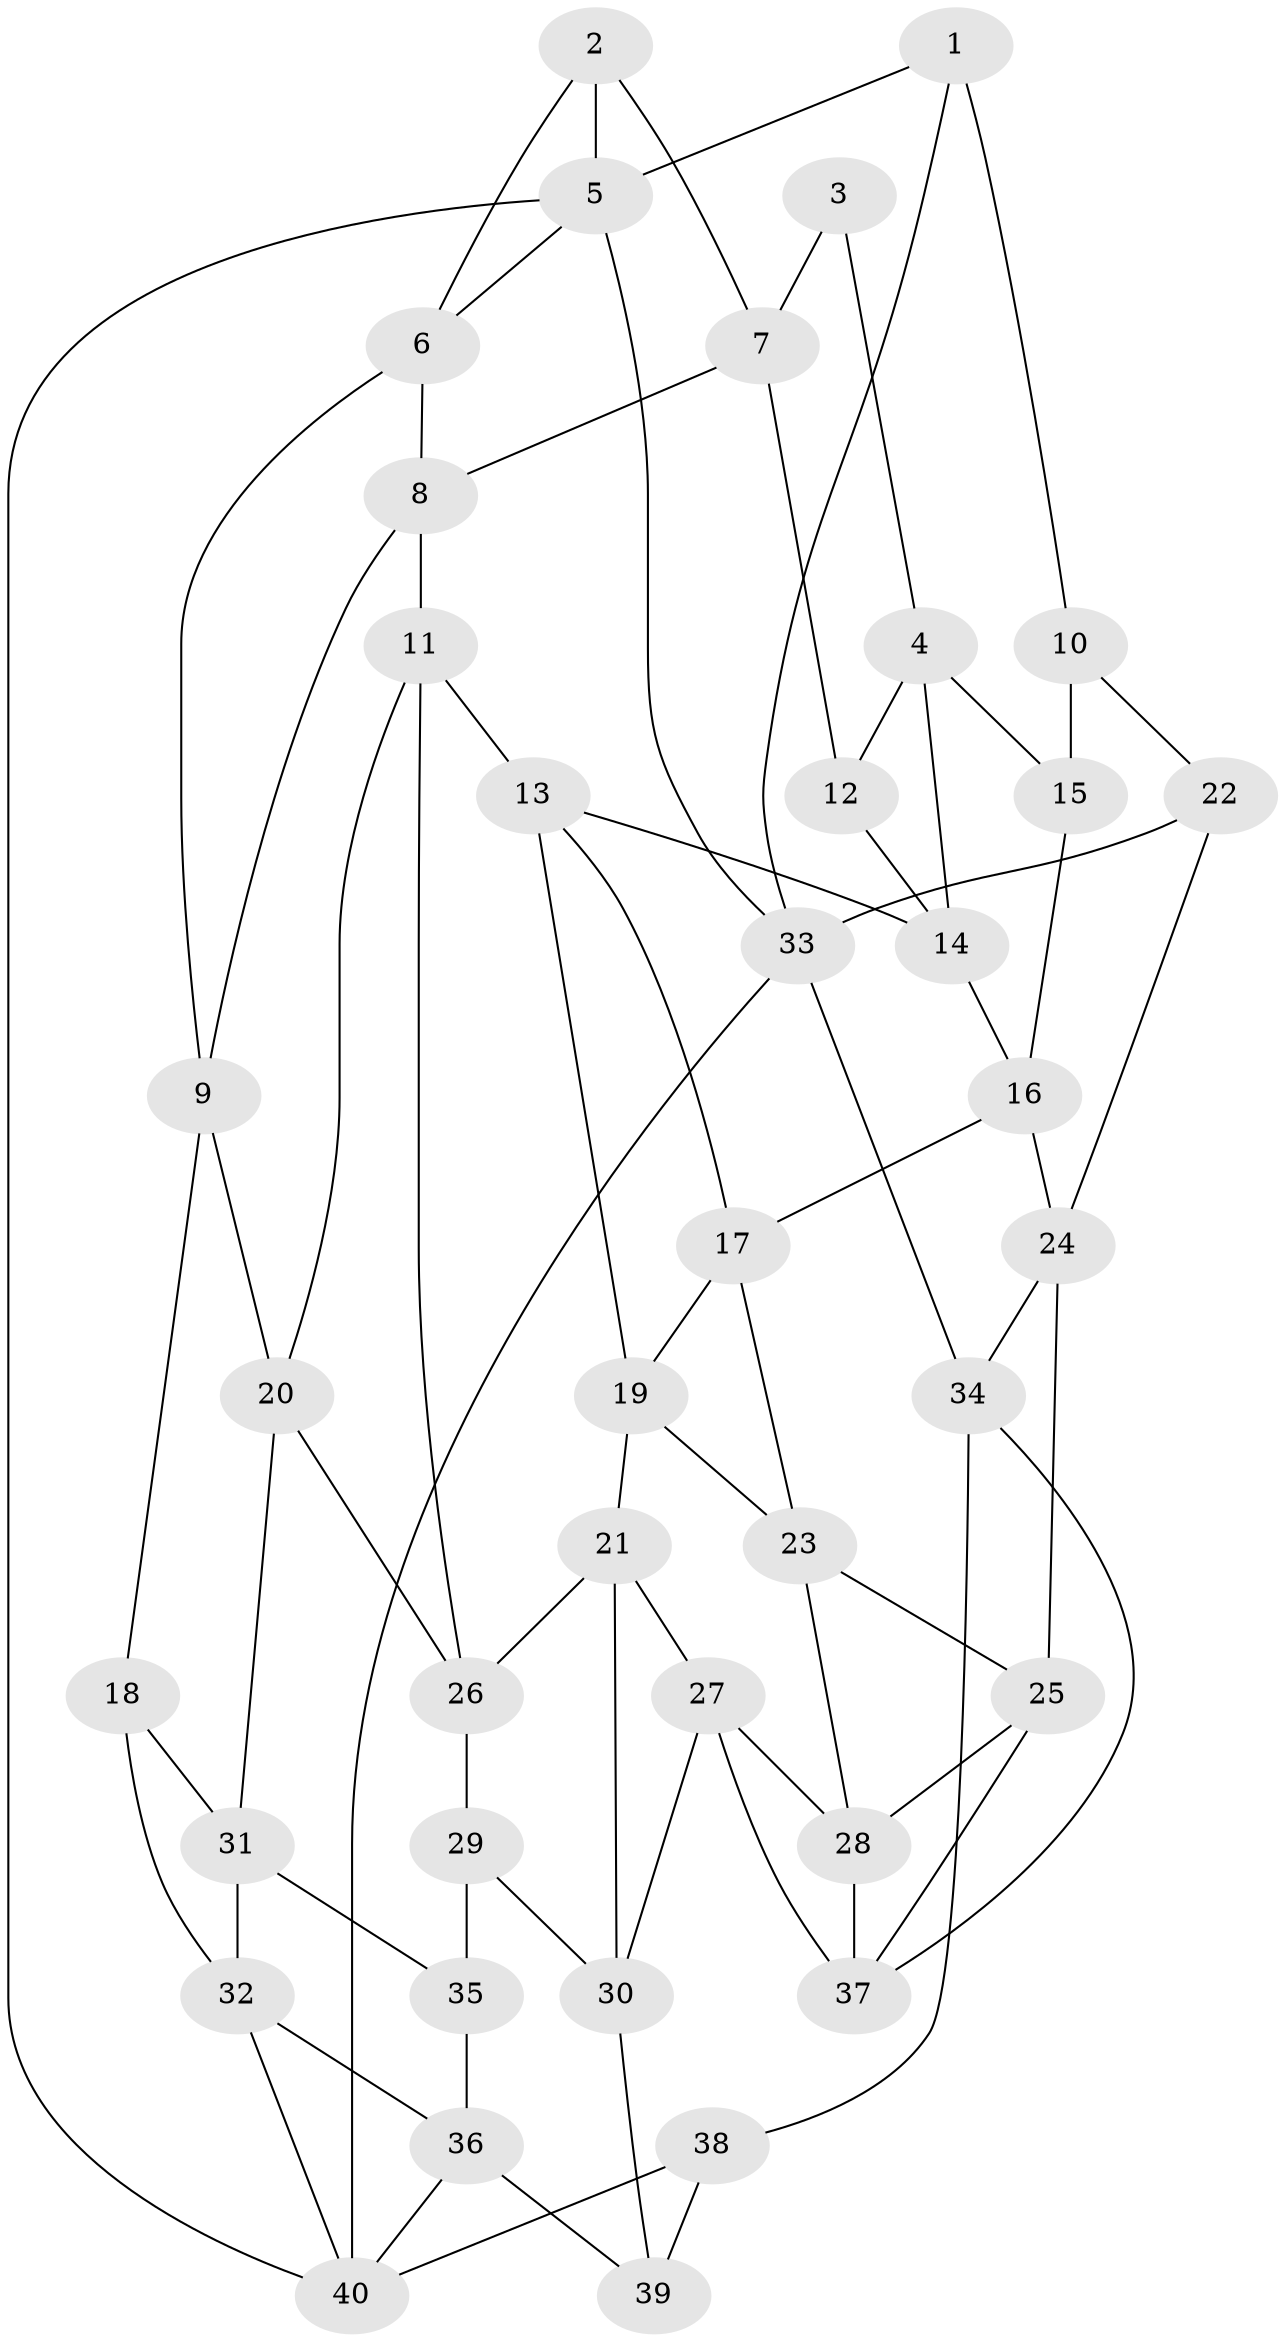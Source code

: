 // original degree distribution, {3: 0.02631578947368421, 4: 0.19736842105263158, 5: 0.6052631578947368, 6: 0.17105263157894737}
// Generated by graph-tools (version 1.1) at 2025/27/03/09/25 03:27:05]
// undirected, 40 vertices, 75 edges
graph export_dot {
graph [start="1"]
  node [color=gray90,style=filled];
  1;
  2;
  3;
  4;
  5;
  6;
  7;
  8;
  9;
  10;
  11;
  12;
  13;
  14;
  15;
  16;
  17;
  18;
  19;
  20;
  21;
  22;
  23;
  24;
  25;
  26;
  27;
  28;
  29;
  30;
  31;
  32;
  33;
  34;
  35;
  36;
  37;
  38;
  39;
  40;
  1 -- 5 [weight=1.0];
  1 -- 10 [weight=1.0];
  1 -- 33 [weight=1.0];
  2 -- 5 [weight=1.0];
  2 -- 6 [weight=1.0];
  2 -- 7 [weight=1.0];
  3 -- 4 [weight=1.0];
  3 -- 7 [weight=1.0];
  4 -- 12 [weight=1.0];
  4 -- 14 [weight=1.0];
  4 -- 15 [weight=1.0];
  5 -- 6 [weight=1.0];
  5 -- 33 [weight=1.0];
  5 -- 40 [weight=1.0];
  6 -- 8 [weight=1.0];
  6 -- 9 [weight=1.0];
  7 -- 8 [weight=1.0];
  7 -- 12 [weight=1.0];
  8 -- 9 [weight=1.0];
  8 -- 11 [weight=1.0];
  9 -- 18 [weight=1.0];
  9 -- 20 [weight=1.0];
  10 -- 15 [weight=2.0];
  10 -- 22 [weight=1.0];
  11 -- 13 [weight=1.0];
  11 -- 20 [weight=1.0];
  11 -- 26 [weight=1.0];
  12 -- 14 [weight=1.0];
  13 -- 14 [weight=1.0];
  13 -- 17 [weight=1.0];
  13 -- 19 [weight=1.0];
  14 -- 16 [weight=1.0];
  15 -- 16 [weight=1.0];
  16 -- 17 [weight=1.0];
  16 -- 24 [weight=1.0];
  17 -- 19 [weight=1.0];
  17 -- 23 [weight=1.0];
  18 -- 31 [weight=1.0];
  18 -- 32 [weight=1.0];
  19 -- 21 [weight=1.0];
  19 -- 23 [weight=1.0];
  20 -- 26 [weight=1.0];
  20 -- 31 [weight=1.0];
  21 -- 26 [weight=1.0];
  21 -- 27 [weight=1.0];
  21 -- 30 [weight=1.0];
  22 -- 24 [weight=1.0];
  22 -- 33 [weight=2.0];
  23 -- 25 [weight=1.0];
  23 -- 28 [weight=1.0];
  24 -- 25 [weight=1.0];
  24 -- 34 [weight=1.0];
  25 -- 28 [weight=1.0];
  25 -- 37 [weight=1.0];
  26 -- 29 [weight=1.0];
  27 -- 28 [weight=1.0];
  27 -- 30 [weight=1.0];
  27 -- 37 [weight=1.0];
  28 -- 37 [weight=1.0];
  29 -- 30 [weight=1.0];
  29 -- 35 [weight=2.0];
  30 -- 39 [weight=1.0];
  31 -- 32 [weight=1.0];
  31 -- 35 [weight=1.0];
  32 -- 36 [weight=1.0];
  32 -- 40 [weight=1.0];
  33 -- 34 [weight=1.0];
  33 -- 40 [weight=1.0];
  34 -- 37 [weight=1.0];
  34 -- 38 [weight=1.0];
  35 -- 36 [weight=1.0];
  36 -- 39 [weight=1.0];
  36 -- 40 [weight=1.0];
  38 -- 39 [weight=2.0];
  38 -- 40 [weight=1.0];
}
